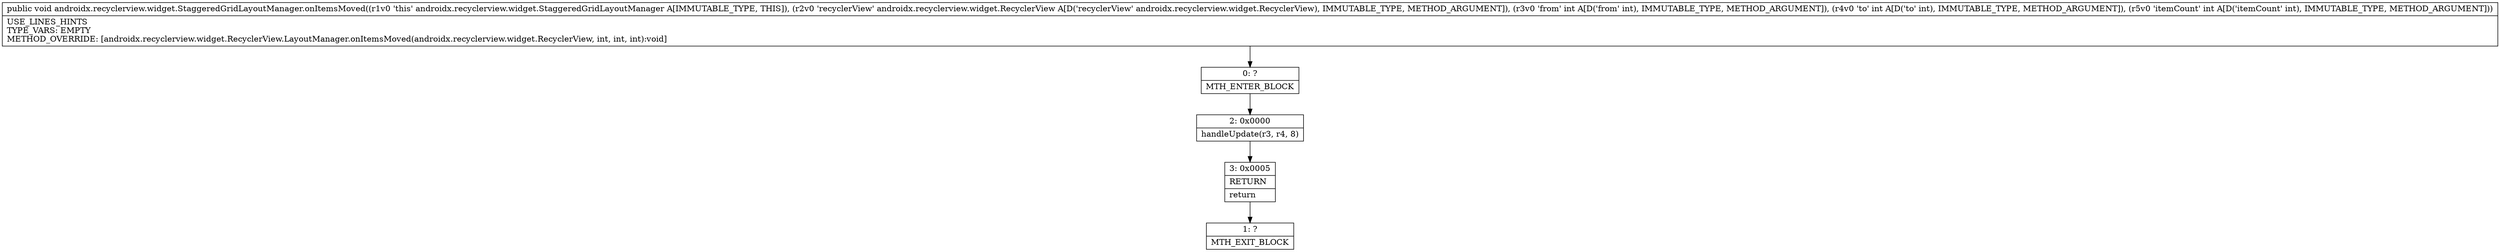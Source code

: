 digraph "CFG forandroidx.recyclerview.widget.StaggeredGridLayoutManager.onItemsMoved(Landroidx\/recyclerview\/widget\/RecyclerView;III)V" {
Node_0 [shape=record,label="{0\:\ ?|MTH_ENTER_BLOCK\l}"];
Node_2 [shape=record,label="{2\:\ 0x0000|handleUpdate(r3, r4, 8)\l}"];
Node_3 [shape=record,label="{3\:\ 0x0005|RETURN\l|return\l}"];
Node_1 [shape=record,label="{1\:\ ?|MTH_EXIT_BLOCK\l}"];
MethodNode[shape=record,label="{public void androidx.recyclerview.widget.StaggeredGridLayoutManager.onItemsMoved((r1v0 'this' androidx.recyclerview.widget.StaggeredGridLayoutManager A[IMMUTABLE_TYPE, THIS]), (r2v0 'recyclerView' androidx.recyclerview.widget.RecyclerView A[D('recyclerView' androidx.recyclerview.widget.RecyclerView), IMMUTABLE_TYPE, METHOD_ARGUMENT]), (r3v0 'from' int A[D('from' int), IMMUTABLE_TYPE, METHOD_ARGUMENT]), (r4v0 'to' int A[D('to' int), IMMUTABLE_TYPE, METHOD_ARGUMENT]), (r5v0 'itemCount' int A[D('itemCount' int), IMMUTABLE_TYPE, METHOD_ARGUMENT]))  | USE_LINES_HINTS\lTYPE_VARS: EMPTY\lMETHOD_OVERRIDE: [androidx.recyclerview.widget.RecyclerView.LayoutManager.onItemsMoved(androidx.recyclerview.widget.RecyclerView, int, int, int):void]\l}"];
MethodNode -> Node_0;Node_0 -> Node_2;
Node_2 -> Node_3;
Node_3 -> Node_1;
}

